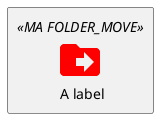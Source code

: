 @startuml
!include <material/common>
' To import the sprite file you DON'T need to place a prefix!
!include <material/folder_move>
MA_FOLDER_MOVE(Red, 1, dir, rectangle, "A label")
@enduml